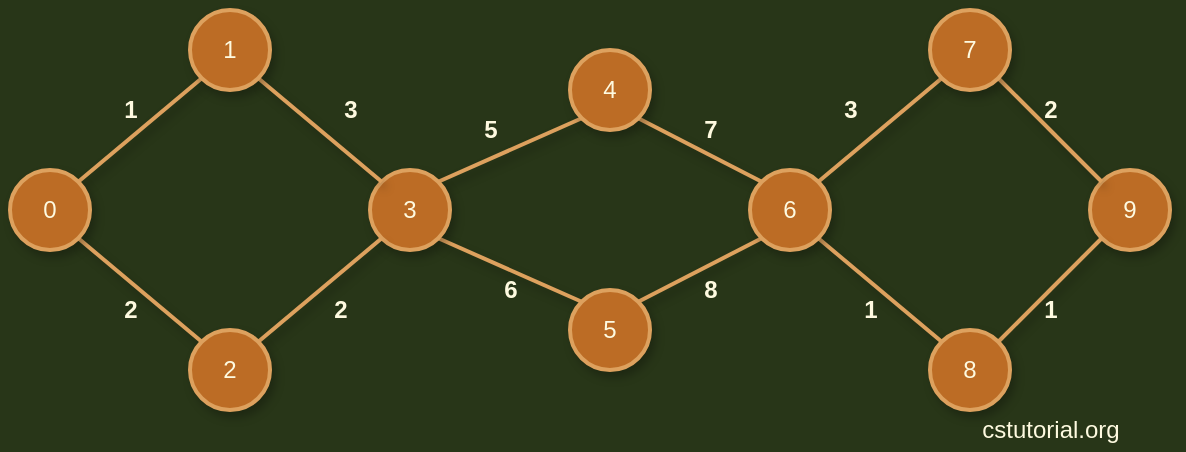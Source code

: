 <mxfile version="17.4.5" type="github" pages="3">
  <diagram id="4ETvsMQ5utifz71vqkLE" name="Page-1">
    <mxGraphModel dx="832" dy="452" grid="1" gridSize="10" guides="1" tooltips="1" connect="1" arrows="1" fold="1" page="1" pageScale="1" pageWidth="650" pageHeight="400" background="#283618" math="0" shadow="0">
      <root>
        <mxCell id="0" />
        <mxCell id="1" parent="0" />
        <mxCell id="9WcCoiKOQw3WZdgEe0-8-2" style="edgeStyle=none;rounded=0;orthogonalLoop=1;jettySize=auto;html=1;exitX=1;exitY=0;exitDx=0;exitDy=0;entryX=0;entryY=1;entryDx=0;entryDy=0;endArrow=none;endFill=0;labelBackgroundColor=#283618;strokeColor=#DDA15E;fontColor=#FEFAE0;strokeWidth=2;shadow=1;" edge="1" parent="1" source="9WcCoiKOQw3WZdgEe0-8-4" target="9WcCoiKOQw3WZdgEe0-8-9">
          <mxGeometry relative="1" as="geometry" />
        </mxCell>
        <mxCell id="9WcCoiKOQw3WZdgEe0-8-3" style="edgeStyle=none;rounded=0;orthogonalLoop=1;jettySize=auto;html=1;exitX=1;exitY=1;exitDx=0;exitDy=0;entryX=0;entryY=0;entryDx=0;entryDy=0;endArrow=none;endFill=0;labelBackgroundColor=#283618;strokeColor=#DDA15E;fontColor=#FEFAE0;strokeWidth=2;shadow=1;" edge="1" parent="1" source="9WcCoiKOQw3WZdgEe0-8-4" target="9WcCoiKOQw3WZdgEe0-8-11">
          <mxGeometry relative="1" as="geometry" />
        </mxCell>
        <mxCell id="9WcCoiKOQw3WZdgEe0-8-4" value="0" style="ellipse;whiteSpace=wrap;html=1;aspect=fixed;fillColor=#BC6C25;strokeColor=#DDA15E;fontColor=#FEFAE0;strokeWidth=2;shadow=1;" vertex="1" parent="1">
          <mxGeometry x="170" y="160" width="40" height="40" as="geometry" />
        </mxCell>
        <mxCell id="9WcCoiKOQw3WZdgEe0-8-5" style="edgeStyle=none;rounded=0;orthogonalLoop=1;jettySize=auto;html=1;exitX=1;exitY=0;exitDx=0;exitDy=0;entryX=0;entryY=1;entryDx=0;entryDy=0;endArrow=none;endFill=0;labelBackgroundColor=#283618;strokeColor=#DDA15E;fontColor=#FEFAE0;strokeWidth=2;shadow=1;" edge="1" parent="1" source="9WcCoiKOQw3WZdgEe0-8-7" target="9WcCoiKOQw3WZdgEe0-8-13">
          <mxGeometry relative="1" as="geometry" />
        </mxCell>
        <mxCell id="9WcCoiKOQw3WZdgEe0-8-6" style="edgeStyle=none;rounded=0;orthogonalLoop=1;jettySize=auto;html=1;exitX=1;exitY=1;exitDx=0;exitDy=0;entryX=0;entryY=0;entryDx=0;entryDy=0;endArrow=none;endFill=0;labelBackgroundColor=#283618;strokeColor=#DDA15E;fontColor=#FEFAE0;strokeWidth=2;shadow=1;" edge="1" parent="1" source="9WcCoiKOQw3WZdgEe0-8-7" target="9WcCoiKOQw3WZdgEe0-8-15">
          <mxGeometry relative="1" as="geometry" />
        </mxCell>
        <mxCell id="9WcCoiKOQw3WZdgEe0-8-7" value="3" style="ellipse;whiteSpace=wrap;html=1;aspect=fixed;fillColor=#BC6C25;strokeColor=#DDA15E;fontColor=#FEFAE0;strokeWidth=2;shadow=1;" vertex="1" parent="1">
          <mxGeometry x="350" y="160" width="40" height="40" as="geometry" />
        </mxCell>
        <mxCell id="9WcCoiKOQw3WZdgEe0-8-8" style="edgeStyle=none;rounded=0;orthogonalLoop=1;jettySize=auto;html=1;exitX=1;exitY=1;exitDx=0;exitDy=0;entryX=0;entryY=0;entryDx=0;entryDy=0;endArrow=none;endFill=0;labelBackgroundColor=#283618;strokeColor=#DDA15E;fontColor=#FEFAE0;strokeWidth=2;shadow=1;" edge="1" parent="1" source="9WcCoiKOQw3WZdgEe0-8-9" target="9WcCoiKOQw3WZdgEe0-8-7">
          <mxGeometry relative="1" as="geometry" />
        </mxCell>
        <mxCell id="9WcCoiKOQw3WZdgEe0-8-9" value="1" style="ellipse;whiteSpace=wrap;html=1;aspect=fixed;fillColor=#BC6C25;strokeColor=#DDA15E;fontColor=#FEFAE0;strokeWidth=2;shadow=1;" vertex="1" parent="1">
          <mxGeometry x="260" y="80" width="40" height="40" as="geometry" />
        </mxCell>
        <mxCell id="9WcCoiKOQw3WZdgEe0-8-10" style="edgeStyle=none;rounded=0;orthogonalLoop=1;jettySize=auto;html=1;exitX=1;exitY=0;exitDx=0;exitDy=0;entryX=0;entryY=1;entryDx=0;entryDy=0;endArrow=none;endFill=0;labelBackgroundColor=#283618;strokeColor=#DDA15E;fontColor=#FEFAE0;strokeWidth=2;shadow=1;" edge="1" parent="1" source="9WcCoiKOQw3WZdgEe0-8-11" target="9WcCoiKOQw3WZdgEe0-8-7">
          <mxGeometry relative="1" as="geometry" />
        </mxCell>
        <mxCell id="9WcCoiKOQw3WZdgEe0-8-11" value="2" style="ellipse;whiteSpace=wrap;html=1;aspect=fixed;fillColor=#BC6C25;strokeColor=#DDA15E;fontColor=#FEFAE0;strokeWidth=2;shadow=1;" vertex="1" parent="1">
          <mxGeometry x="260" y="240" width="40" height="40" as="geometry" />
        </mxCell>
        <mxCell id="9WcCoiKOQw3WZdgEe0-8-12" style="edgeStyle=none;rounded=0;orthogonalLoop=1;jettySize=auto;html=1;exitX=1;exitY=1;exitDx=0;exitDy=0;entryX=0;entryY=0;entryDx=0;entryDy=0;endArrow=none;endFill=0;labelBackgroundColor=#283618;strokeColor=#DDA15E;fontColor=#FEFAE0;strokeWidth=2;shadow=1;" edge="1" parent="1" source="9WcCoiKOQw3WZdgEe0-8-13" target="9WcCoiKOQw3WZdgEe0-8-18">
          <mxGeometry relative="1" as="geometry" />
        </mxCell>
        <mxCell id="9WcCoiKOQw3WZdgEe0-8-13" value="4" style="ellipse;whiteSpace=wrap;html=1;aspect=fixed;fillColor=#BC6C25;strokeColor=#DDA15E;fontColor=#FEFAE0;strokeWidth=2;shadow=1;" vertex="1" parent="1">
          <mxGeometry x="450" y="100" width="40" height="40" as="geometry" />
        </mxCell>
        <mxCell id="9WcCoiKOQw3WZdgEe0-8-14" style="edgeStyle=none;rounded=0;orthogonalLoop=1;jettySize=auto;html=1;exitX=1;exitY=0;exitDx=0;exitDy=0;entryX=0;entryY=1;entryDx=0;entryDy=0;endArrow=none;endFill=0;labelBackgroundColor=#283618;strokeColor=#DDA15E;fontColor=#FEFAE0;strokeWidth=2;shadow=1;" edge="1" parent="1" source="9WcCoiKOQw3WZdgEe0-8-15" target="9WcCoiKOQw3WZdgEe0-8-18">
          <mxGeometry relative="1" as="geometry" />
        </mxCell>
        <mxCell id="9WcCoiKOQw3WZdgEe0-8-15" value="5" style="ellipse;whiteSpace=wrap;html=1;aspect=fixed;fillColor=#BC6C25;strokeColor=#DDA15E;fontColor=#FEFAE0;strokeWidth=2;shadow=1;" vertex="1" parent="1">
          <mxGeometry x="450" y="220" width="40" height="40" as="geometry" />
        </mxCell>
        <mxCell id="9WcCoiKOQw3WZdgEe0-8-16" style="edgeStyle=none;rounded=0;orthogonalLoop=1;jettySize=auto;html=1;exitX=1;exitY=0;exitDx=0;exitDy=0;entryX=0;entryY=1;entryDx=0;entryDy=0;endArrow=none;endFill=0;labelBackgroundColor=#283618;strokeColor=#DDA15E;fontColor=#FEFAE0;strokeWidth=2;shadow=1;" edge="1" parent="1" source="9WcCoiKOQw3WZdgEe0-8-18" target="9WcCoiKOQw3WZdgEe0-8-21">
          <mxGeometry relative="1" as="geometry" />
        </mxCell>
        <mxCell id="9WcCoiKOQw3WZdgEe0-8-17" style="edgeStyle=none;rounded=0;orthogonalLoop=1;jettySize=auto;html=1;exitX=1;exitY=1;exitDx=0;exitDy=0;entryX=0;entryY=0;entryDx=0;entryDy=0;endArrow=none;endFill=0;labelBackgroundColor=#283618;strokeColor=#DDA15E;fontColor=#FEFAE0;strokeWidth=2;shadow=1;" edge="1" parent="1" source="9WcCoiKOQw3WZdgEe0-8-18" target="9WcCoiKOQw3WZdgEe0-8-23">
          <mxGeometry relative="1" as="geometry" />
        </mxCell>
        <mxCell id="9WcCoiKOQw3WZdgEe0-8-18" value="6" style="ellipse;whiteSpace=wrap;html=1;aspect=fixed;fillColor=#BC6C25;strokeColor=#DDA15E;fontColor=#FEFAE0;strokeWidth=2;shadow=1;" vertex="1" parent="1">
          <mxGeometry x="540" y="160" width="40" height="40" as="geometry" />
        </mxCell>
        <mxCell id="9WcCoiKOQw3WZdgEe0-8-19" value="9" style="ellipse;whiteSpace=wrap;html=1;aspect=fixed;fillColor=#BC6C25;strokeColor=#DDA15E;fontColor=#FEFAE0;strokeWidth=2;shadow=1;" vertex="1" parent="1">
          <mxGeometry x="710" y="160" width="40" height="40" as="geometry" />
        </mxCell>
        <mxCell id="9WcCoiKOQw3WZdgEe0-8-20" style="edgeStyle=none;rounded=0;orthogonalLoop=1;jettySize=auto;html=1;exitX=1;exitY=1;exitDx=0;exitDy=0;entryX=0;entryY=0;entryDx=0;entryDy=0;endArrow=none;endFill=0;labelBackgroundColor=#283618;strokeColor=#DDA15E;fontColor=#FEFAE0;strokeWidth=2;shadow=1;" edge="1" parent="1" source="9WcCoiKOQw3WZdgEe0-8-21" target="9WcCoiKOQw3WZdgEe0-8-19">
          <mxGeometry relative="1" as="geometry" />
        </mxCell>
        <mxCell id="9WcCoiKOQw3WZdgEe0-8-21" value="7" style="ellipse;whiteSpace=wrap;html=1;aspect=fixed;fillColor=#BC6C25;strokeColor=#DDA15E;fontColor=#FEFAE0;strokeWidth=2;shadow=1;" vertex="1" parent="1">
          <mxGeometry x="630" y="80" width="40" height="40" as="geometry" />
        </mxCell>
        <mxCell id="9WcCoiKOQw3WZdgEe0-8-22" style="edgeStyle=none;rounded=0;orthogonalLoop=1;jettySize=auto;html=1;exitX=1;exitY=0;exitDx=0;exitDy=0;entryX=0;entryY=1;entryDx=0;entryDy=0;endArrow=none;endFill=0;labelBackgroundColor=#283618;strokeColor=#DDA15E;fontColor=#FEFAE0;strokeWidth=2;shadow=1;" edge="1" parent="1" source="9WcCoiKOQw3WZdgEe0-8-23" target="9WcCoiKOQw3WZdgEe0-8-19">
          <mxGeometry relative="1" as="geometry" />
        </mxCell>
        <mxCell id="9WcCoiKOQw3WZdgEe0-8-23" value="8" style="ellipse;whiteSpace=wrap;html=1;aspect=fixed;fillColor=#BC6C25;strokeColor=#DDA15E;fontColor=#FEFAE0;strokeWidth=2;shadow=1;" vertex="1" parent="1">
          <mxGeometry x="630" y="240" width="40" height="40" as="geometry" />
        </mxCell>
        <mxCell id="9WcCoiKOQw3WZdgEe0-8-24" value="1" style="text;html=1;align=center;verticalAlign=middle;resizable=0;points=[];autosize=1;strokeColor=none;fillColor=none;fontStyle=1;fontColor=#FEFAE0;strokeWidth=2;shadow=1;" vertex="1" parent="1">
          <mxGeometry x="220" y="120" width="20" height="20" as="geometry" />
        </mxCell>
        <mxCell id="9WcCoiKOQw3WZdgEe0-8-25" value="2" style="text;html=1;align=center;verticalAlign=middle;resizable=0;points=[];autosize=1;strokeColor=none;fillColor=none;fontStyle=1;fontColor=#FEFAE0;strokeWidth=2;shadow=1;" vertex="1" parent="1">
          <mxGeometry x="220" y="220" width="20" height="20" as="geometry" />
        </mxCell>
        <mxCell id="9WcCoiKOQw3WZdgEe0-8-26" value="3" style="text;html=1;align=center;verticalAlign=middle;resizable=0;points=[];autosize=1;strokeColor=none;fillColor=none;fontStyle=1;fontColor=#FEFAE0;strokeWidth=2;shadow=1;" vertex="1" parent="1">
          <mxGeometry x="330" y="120" width="20" height="20" as="geometry" />
        </mxCell>
        <mxCell id="9WcCoiKOQw3WZdgEe0-8-27" value="2" style="text;html=1;align=center;verticalAlign=middle;resizable=0;points=[];autosize=1;strokeColor=none;fillColor=none;fontStyle=1;fontColor=#FEFAE0;strokeWidth=2;shadow=1;" vertex="1" parent="1">
          <mxGeometry x="325" y="220" width="20" height="20" as="geometry" />
        </mxCell>
        <mxCell id="9WcCoiKOQw3WZdgEe0-8-28" value="3" style="text;html=1;align=center;verticalAlign=middle;resizable=0;points=[];autosize=1;strokeColor=none;fillColor=none;fontStyle=1;fontColor=#FEFAE0;strokeWidth=2;shadow=1;" vertex="1" parent="1">
          <mxGeometry x="580" y="120" width="20" height="20" as="geometry" />
        </mxCell>
        <mxCell id="9WcCoiKOQw3WZdgEe0-8-29" value="2" style="text;html=1;align=center;verticalAlign=middle;resizable=0;points=[];autosize=1;strokeColor=none;fillColor=none;fontStyle=1;fontColor=#FEFAE0;strokeWidth=2;shadow=1;" vertex="1" parent="1">
          <mxGeometry x="680" y="120" width="20" height="20" as="geometry" />
        </mxCell>
        <mxCell id="9WcCoiKOQw3WZdgEe0-8-30" value="1" style="text;html=1;align=center;verticalAlign=middle;resizable=0;points=[];autosize=1;strokeColor=none;fillColor=none;fontStyle=1;fontColor=#FEFAE0;strokeWidth=2;shadow=1;" vertex="1" parent="1">
          <mxGeometry x="590" y="220" width="20" height="20" as="geometry" />
        </mxCell>
        <mxCell id="9WcCoiKOQw3WZdgEe0-8-31" value="1" style="text;html=1;align=center;verticalAlign=middle;resizable=0;points=[];autosize=1;strokeColor=none;fillColor=none;fontStyle=1;fontColor=#FEFAE0;strokeWidth=2;shadow=1;" vertex="1" parent="1">
          <mxGeometry x="680" y="220" width="20" height="20" as="geometry" />
        </mxCell>
        <mxCell id="9WcCoiKOQw3WZdgEe0-8-32" value="5" style="text;html=1;align=center;verticalAlign=middle;resizable=0;points=[];autosize=1;strokeColor=none;fillColor=none;fontStyle=1;fontColor=#FEFAE0;strokeWidth=2;shadow=1;" vertex="1" parent="1">
          <mxGeometry x="400" y="130" width="20" height="20" as="geometry" />
        </mxCell>
        <mxCell id="9WcCoiKOQw3WZdgEe0-8-33" value="7" style="text;html=1;align=center;verticalAlign=middle;resizable=0;points=[];autosize=1;strokeColor=none;fillColor=none;fontStyle=1;fontColor=#FEFAE0;strokeWidth=2;shadow=1;" vertex="1" parent="1">
          <mxGeometry x="510" y="130" width="20" height="20" as="geometry" />
        </mxCell>
        <mxCell id="9WcCoiKOQw3WZdgEe0-8-34" value="6" style="text;html=1;align=center;verticalAlign=middle;resizable=0;points=[];autosize=1;strokeColor=none;fillColor=none;fontStyle=1;fontColor=#FEFAE0;strokeWidth=2;shadow=1;" vertex="1" parent="1">
          <mxGeometry x="410" y="210" width="20" height="20" as="geometry" />
        </mxCell>
        <mxCell id="9WcCoiKOQw3WZdgEe0-8-35" value="8" style="text;html=1;align=center;verticalAlign=middle;resizable=0;points=[];autosize=1;strokeColor=none;fillColor=none;fontStyle=1;fontColor=#FEFAE0;strokeWidth=2;shadow=1;" vertex="1" parent="1">
          <mxGeometry x="510" y="210" width="20" height="20" as="geometry" />
        </mxCell>
        <mxCell id="9WcCoiKOQw3WZdgEe0-8-36" value="cstutorial.org" style="text;html=1;align=center;verticalAlign=middle;resizable=0;points=[];autosize=1;strokeColor=none;fillColor=none;fontColor=#FEFAE0;" vertex="1" parent="1">
          <mxGeometry x="640" y="280" width="100" height="20" as="geometry" />
        </mxCell>
      </root>
    </mxGraphModel>
  </diagram>
  <diagram id="p_GCvNY7hFD3LqBlirZl" name="Page-2">
    <mxGraphModel dx="832" dy="452" grid="1" gridSize="10" guides="1" tooltips="1" connect="1" arrows="1" fold="1" page="1" pageScale="1" pageWidth="650" pageHeight="400" background="#283618" math="0" shadow="0">
      <root>
        <mxCell id="0" />
        <mxCell id="1" parent="0" />
        <mxCell id="OpFeEpXULnJHYl8mJ-9n-1" style="edgeStyle=none;rounded=0;orthogonalLoop=1;jettySize=auto;html=1;exitX=1;exitY=0;exitDx=0;exitDy=0;entryX=0;entryY=1;entryDx=0;entryDy=0;endArrow=none;endFill=0;labelBackgroundColor=#283618;strokeColor=#DDA15E;fontColor=#FEFAE0;strokeWidth=2;shadow=1;" edge="1" parent="1" source="OpFeEpXULnJHYl8mJ-9n-3" target="OpFeEpXULnJHYl8mJ-9n-8">
          <mxGeometry relative="1" as="geometry" />
        </mxCell>
        <mxCell id="OpFeEpXULnJHYl8mJ-9n-2" style="edgeStyle=none;rounded=0;orthogonalLoop=1;jettySize=auto;html=1;exitX=1;exitY=1;exitDx=0;exitDy=0;entryX=0;entryY=0;entryDx=0;entryDy=0;endArrow=none;endFill=0;labelBackgroundColor=#283618;strokeColor=#DDA15E;fontColor=#FEFAE0;strokeWidth=2;shadow=1;textOpacity=0;fillOpacity=0;strokeOpacity=0;" edge="1" parent="1" source="OpFeEpXULnJHYl8mJ-9n-3" target="OpFeEpXULnJHYl8mJ-9n-10">
          <mxGeometry relative="1" as="geometry" />
        </mxCell>
        <mxCell id="OpFeEpXULnJHYl8mJ-9n-3" value="0" style="ellipse;whiteSpace=wrap;html=1;aspect=fixed;fillColor=#BC6C25;strokeColor=#DDA15E;fontColor=#FEFAE0;strokeWidth=2;shadow=1;" vertex="1" parent="1">
          <mxGeometry x="170" y="160" width="40" height="40" as="geometry" />
        </mxCell>
        <mxCell id="OpFeEpXULnJHYl8mJ-9n-4" style="edgeStyle=none;rounded=0;orthogonalLoop=1;jettySize=auto;html=1;exitX=1;exitY=0;exitDx=0;exitDy=0;entryX=0;entryY=1;entryDx=0;entryDy=0;endArrow=none;endFill=0;labelBackgroundColor=#283618;strokeColor=#DDA15E;fontColor=#FEFAE0;strokeWidth=2;shadow=1;textOpacity=0;fillOpacity=0;strokeOpacity=0;" edge="1" parent="1" source="OpFeEpXULnJHYl8mJ-9n-6" target="OpFeEpXULnJHYl8mJ-9n-12">
          <mxGeometry relative="1" as="geometry" />
        </mxCell>
        <mxCell id="OpFeEpXULnJHYl8mJ-9n-5" style="edgeStyle=none;rounded=0;orthogonalLoop=1;jettySize=auto;html=1;exitX=1;exitY=1;exitDx=0;exitDy=0;entryX=0;entryY=0;entryDx=0;entryDy=0;endArrow=none;endFill=0;labelBackgroundColor=#283618;strokeColor=#DDA15E;fontColor=#FEFAE0;strokeWidth=2;shadow=1;textOpacity=0;fillOpacity=0;strokeOpacity=0;" edge="1" parent="1" source="OpFeEpXULnJHYl8mJ-9n-6" target="OpFeEpXULnJHYl8mJ-9n-14">
          <mxGeometry relative="1" as="geometry" />
        </mxCell>
        <mxCell id="OpFeEpXULnJHYl8mJ-9n-6" value="3" style="ellipse;whiteSpace=wrap;html=1;aspect=fixed;fillColor=#BC6C25;strokeColor=#DDA15E;fontColor=#FEFAE0;strokeWidth=2;shadow=1;textOpacity=0;fillOpacity=0;strokeOpacity=0;" vertex="1" parent="1">
          <mxGeometry x="350" y="160" width="40" height="40" as="geometry" />
        </mxCell>
        <mxCell id="OpFeEpXULnJHYl8mJ-9n-7" style="edgeStyle=none;rounded=0;orthogonalLoop=1;jettySize=auto;html=1;exitX=1;exitY=1;exitDx=0;exitDy=0;entryX=0;entryY=0;entryDx=0;entryDy=0;endArrow=none;endFill=0;labelBackgroundColor=#283618;strokeColor=#DDA15E;fontColor=#FEFAE0;strokeWidth=2;shadow=1;textOpacity=0;fillOpacity=0;strokeOpacity=0;" edge="1" parent="1" source="OpFeEpXULnJHYl8mJ-9n-8" target="OpFeEpXULnJHYl8mJ-9n-6">
          <mxGeometry relative="1" as="geometry" />
        </mxCell>
        <mxCell id="OpFeEpXULnJHYl8mJ-9n-8" value="1" style="ellipse;whiteSpace=wrap;html=1;aspect=fixed;fillColor=#BC6C25;strokeColor=#DDA15E;fontColor=#FEFAE0;strokeWidth=2;shadow=1;" vertex="1" parent="1">
          <mxGeometry x="260" y="80" width="40" height="40" as="geometry" />
        </mxCell>
        <mxCell id="OpFeEpXULnJHYl8mJ-9n-9" style="edgeStyle=none;rounded=0;orthogonalLoop=1;jettySize=auto;html=1;exitX=1;exitY=0;exitDx=0;exitDy=0;entryX=0;entryY=1;entryDx=0;entryDy=0;endArrow=none;endFill=0;labelBackgroundColor=#283618;strokeColor=#DDA15E;fontColor=#FEFAE0;strokeWidth=2;shadow=1;textOpacity=0;fillOpacity=0;strokeOpacity=0;" edge="1" parent="1" source="OpFeEpXULnJHYl8mJ-9n-10" target="OpFeEpXULnJHYl8mJ-9n-6">
          <mxGeometry relative="1" as="geometry" />
        </mxCell>
        <mxCell id="OpFeEpXULnJHYl8mJ-9n-10" value="2" style="ellipse;whiteSpace=wrap;html=1;aspect=fixed;fillColor=#BC6C25;strokeColor=#DDA15E;fontColor=#FEFAE0;strokeWidth=2;shadow=1;textOpacity=0;fillOpacity=0;strokeOpacity=0;" vertex="1" parent="1">
          <mxGeometry x="260" y="240" width="40" height="40" as="geometry" />
        </mxCell>
        <mxCell id="OpFeEpXULnJHYl8mJ-9n-11" style="edgeStyle=none;rounded=0;orthogonalLoop=1;jettySize=auto;html=1;exitX=1;exitY=1;exitDx=0;exitDy=0;entryX=0;entryY=0;entryDx=0;entryDy=0;endArrow=none;endFill=0;labelBackgroundColor=#283618;strokeColor=#DDA15E;fontColor=#FEFAE0;strokeWidth=2;shadow=1;textOpacity=0;fillOpacity=0;strokeOpacity=0;" edge="1" parent="1" source="OpFeEpXULnJHYl8mJ-9n-12" target="OpFeEpXULnJHYl8mJ-9n-17">
          <mxGeometry relative="1" as="geometry" />
        </mxCell>
        <mxCell id="OpFeEpXULnJHYl8mJ-9n-12" value="4" style="ellipse;whiteSpace=wrap;html=1;aspect=fixed;fillColor=#BC6C25;strokeColor=#DDA15E;fontColor=#FEFAE0;strokeWidth=2;shadow=1;textOpacity=0;fillOpacity=0;strokeOpacity=0;" vertex="1" parent="1">
          <mxGeometry x="450" y="100" width="40" height="40" as="geometry" />
        </mxCell>
        <mxCell id="OpFeEpXULnJHYl8mJ-9n-13" style="edgeStyle=none;rounded=0;orthogonalLoop=1;jettySize=auto;html=1;exitX=1;exitY=0;exitDx=0;exitDy=0;entryX=0;entryY=1;entryDx=0;entryDy=0;endArrow=none;endFill=0;labelBackgroundColor=#283618;strokeColor=#DDA15E;fontColor=#FEFAE0;strokeWidth=2;shadow=1;textOpacity=0;fillOpacity=0;strokeOpacity=0;" edge="1" parent="1" source="OpFeEpXULnJHYl8mJ-9n-14" target="OpFeEpXULnJHYl8mJ-9n-17">
          <mxGeometry relative="1" as="geometry" />
        </mxCell>
        <mxCell id="OpFeEpXULnJHYl8mJ-9n-14" value="5" style="ellipse;whiteSpace=wrap;html=1;aspect=fixed;fillColor=#BC6C25;strokeColor=#DDA15E;fontColor=#FEFAE0;strokeWidth=2;shadow=1;textOpacity=0;fillOpacity=0;strokeOpacity=0;" vertex="1" parent="1">
          <mxGeometry x="450" y="220" width="40" height="40" as="geometry" />
        </mxCell>
        <mxCell id="OpFeEpXULnJHYl8mJ-9n-15" style="edgeStyle=none;rounded=0;orthogonalLoop=1;jettySize=auto;html=1;exitX=1;exitY=0;exitDx=0;exitDy=0;entryX=0;entryY=1;entryDx=0;entryDy=0;endArrow=none;endFill=0;labelBackgroundColor=#283618;strokeColor=#DDA15E;fontColor=#FEFAE0;strokeWidth=2;shadow=1;textOpacity=0;fillOpacity=0;strokeOpacity=0;" edge="1" parent="1" source="OpFeEpXULnJHYl8mJ-9n-17" target="OpFeEpXULnJHYl8mJ-9n-20">
          <mxGeometry relative="1" as="geometry" />
        </mxCell>
        <mxCell id="OpFeEpXULnJHYl8mJ-9n-16" style="edgeStyle=none;rounded=0;orthogonalLoop=1;jettySize=auto;html=1;exitX=1;exitY=1;exitDx=0;exitDy=0;entryX=0;entryY=0;entryDx=0;entryDy=0;endArrow=none;endFill=0;labelBackgroundColor=#283618;strokeColor=#DDA15E;fontColor=#FEFAE0;strokeWidth=2;shadow=1;textOpacity=0;fillOpacity=0;strokeOpacity=0;" edge="1" parent="1" source="OpFeEpXULnJHYl8mJ-9n-17" target="OpFeEpXULnJHYl8mJ-9n-22">
          <mxGeometry relative="1" as="geometry" />
        </mxCell>
        <mxCell id="OpFeEpXULnJHYl8mJ-9n-17" value="6" style="ellipse;whiteSpace=wrap;html=1;aspect=fixed;fillColor=#BC6C25;strokeColor=#DDA15E;fontColor=#FEFAE0;strokeWidth=2;shadow=1;textOpacity=0;fillOpacity=0;strokeOpacity=0;" vertex="1" parent="1">
          <mxGeometry x="540" y="160" width="40" height="40" as="geometry" />
        </mxCell>
        <mxCell id="OpFeEpXULnJHYl8mJ-9n-18" value="9" style="ellipse;whiteSpace=wrap;html=1;aspect=fixed;fillColor=#BC6C25;strokeColor=#DDA15E;fontColor=#FEFAE0;strokeWidth=2;shadow=1;textOpacity=0;fillOpacity=0;strokeOpacity=0;" vertex="1" parent="1">
          <mxGeometry x="710" y="160" width="40" height="40" as="geometry" />
        </mxCell>
        <mxCell id="OpFeEpXULnJHYl8mJ-9n-19" style="edgeStyle=none;rounded=0;orthogonalLoop=1;jettySize=auto;html=1;exitX=1;exitY=1;exitDx=0;exitDy=0;entryX=0;entryY=0;entryDx=0;entryDy=0;endArrow=none;endFill=0;labelBackgroundColor=#283618;strokeColor=#DDA15E;fontColor=#FEFAE0;strokeWidth=2;shadow=1;textOpacity=0;fillOpacity=0;strokeOpacity=0;" edge="1" parent="1" source="OpFeEpXULnJHYl8mJ-9n-20" target="OpFeEpXULnJHYl8mJ-9n-18">
          <mxGeometry relative="1" as="geometry" />
        </mxCell>
        <mxCell id="OpFeEpXULnJHYl8mJ-9n-20" value="7" style="ellipse;whiteSpace=wrap;html=1;aspect=fixed;fillColor=#BC6C25;strokeColor=#DDA15E;fontColor=#FEFAE0;strokeWidth=2;shadow=1;textOpacity=0;fillOpacity=0;strokeOpacity=0;" vertex="1" parent="1">
          <mxGeometry x="630" y="80" width="40" height="40" as="geometry" />
        </mxCell>
        <mxCell id="OpFeEpXULnJHYl8mJ-9n-21" style="edgeStyle=none;rounded=0;orthogonalLoop=1;jettySize=auto;html=1;exitX=1;exitY=0;exitDx=0;exitDy=0;entryX=0;entryY=1;entryDx=0;entryDy=0;endArrow=none;endFill=0;labelBackgroundColor=#283618;strokeColor=#DDA15E;fontColor=#FEFAE0;strokeWidth=2;shadow=1;textOpacity=0;fillOpacity=0;strokeOpacity=0;" edge="1" parent="1" source="OpFeEpXULnJHYl8mJ-9n-22" target="OpFeEpXULnJHYl8mJ-9n-18">
          <mxGeometry relative="1" as="geometry" />
        </mxCell>
        <mxCell id="OpFeEpXULnJHYl8mJ-9n-22" value="8" style="ellipse;whiteSpace=wrap;html=1;aspect=fixed;fillColor=#BC6C25;strokeColor=#DDA15E;fontColor=#FEFAE0;strokeWidth=2;shadow=1;textOpacity=0;fillOpacity=0;strokeOpacity=0;" vertex="1" parent="1">
          <mxGeometry x="630" y="240" width="40" height="40" as="geometry" />
        </mxCell>
        <mxCell id="OpFeEpXULnJHYl8mJ-9n-23" value="1" style="text;html=1;align=center;verticalAlign=middle;resizable=0;points=[];autosize=1;strokeColor=none;fillColor=none;fontStyle=1;fontColor=#FEFAE0;strokeWidth=2;shadow=1;" vertex="1" parent="1">
          <mxGeometry x="220" y="120" width="20" height="20" as="geometry" />
        </mxCell>
        <mxCell id="OpFeEpXULnJHYl8mJ-9n-24" value="2" style="text;html=1;align=center;verticalAlign=middle;resizable=0;points=[];autosize=1;strokeColor=none;fillColor=none;fontStyle=1;fontColor=#FEFAE0;strokeWidth=2;shadow=1;textOpacity=0;fillOpacity=0;strokeOpacity=0;" vertex="1" parent="1">
          <mxGeometry x="220" y="220" width="20" height="20" as="geometry" />
        </mxCell>
        <mxCell id="OpFeEpXULnJHYl8mJ-9n-25" value="3" style="text;html=1;align=center;verticalAlign=middle;resizable=0;points=[];autosize=1;strokeColor=none;fillColor=none;fontStyle=1;fontColor=#FEFAE0;strokeWidth=2;shadow=1;textOpacity=0;fillOpacity=0;strokeOpacity=0;" vertex="1" parent="1">
          <mxGeometry x="330" y="120" width="20" height="20" as="geometry" />
        </mxCell>
        <mxCell id="OpFeEpXULnJHYl8mJ-9n-26" value="2" style="text;html=1;align=center;verticalAlign=middle;resizable=0;points=[];autosize=1;strokeColor=none;fillColor=none;fontStyle=1;fontColor=#FEFAE0;strokeWidth=2;shadow=1;textOpacity=0;fillOpacity=0;strokeOpacity=0;" vertex="1" parent="1">
          <mxGeometry x="325" y="220" width="20" height="20" as="geometry" />
        </mxCell>
        <mxCell id="OpFeEpXULnJHYl8mJ-9n-27" value="3" style="text;html=1;align=center;verticalAlign=middle;resizable=0;points=[];autosize=1;strokeColor=none;fillColor=none;fontStyle=1;fontColor=#FEFAE0;strokeWidth=2;shadow=1;textOpacity=0;fillOpacity=0;strokeOpacity=0;" vertex="1" parent="1">
          <mxGeometry x="580" y="120" width="20" height="20" as="geometry" />
        </mxCell>
        <mxCell id="OpFeEpXULnJHYl8mJ-9n-28" value="2" style="text;html=1;align=center;verticalAlign=middle;resizable=0;points=[];autosize=1;strokeColor=none;fillColor=none;fontStyle=1;fontColor=#FEFAE0;strokeWidth=2;shadow=1;textOpacity=0;fillOpacity=0;strokeOpacity=0;" vertex="1" parent="1">
          <mxGeometry x="680" y="120" width="20" height="20" as="geometry" />
        </mxCell>
        <mxCell id="OpFeEpXULnJHYl8mJ-9n-29" value="1" style="text;html=1;align=center;verticalAlign=middle;resizable=0;points=[];autosize=1;strokeColor=none;fillColor=none;fontStyle=1;fontColor=#FEFAE0;strokeWidth=2;shadow=1;textOpacity=0;fillOpacity=0;strokeOpacity=0;" vertex="1" parent="1">
          <mxGeometry x="590" y="220" width="20" height="20" as="geometry" />
        </mxCell>
        <mxCell id="OpFeEpXULnJHYl8mJ-9n-30" value="1" style="text;html=1;align=center;verticalAlign=middle;resizable=0;points=[];autosize=1;strokeColor=none;fillColor=none;fontStyle=1;fontColor=#FEFAE0;strokeWidth=2;shadow=1;textOpacity=0;fillOpacity=0;strokeOpacity=0;" vertex="1" parent="1">
          <mxGeometry x="680" y="220" width="20" height="20" as="geometry" />
        </mxCell>
        <mxCell id="OpFeEpXULnJHYl8mJ-9n-31" value="5" style="text;html=1;align=center;verticalAlign=middle;resizable=0;points=[];autosize=1;strokeColor=none;fillColor=none;fontStyle=1;fontColor=#FEFAE0;strokeWidth=2;shadow=1;textOpacity=0;fillOpacity=0;strokeOpacity=0;" vertex="1" parent="1">
          <mxGeometry x="400" y="130" width="20" height="20" as="geometry" />
        </mxCell>
        <mxCell id="OpFeEpXULnJHYl8mJ-9n-32" value="7" style="text;html=1;align=center;verticalAlign=middle;resizable=0;points=[];autosize=1;strokeColor=none;fillColor=none;fontStyle=1;fontColor=#FEFAE0;strokeWidth=2;shadow=1;textOpacity=0;fillOpacity=0;strokeOpacity=0;" vertex="1" parent="1">
          <mxGeometry x="510" y="130" width="20" height="20" as="geometry" />
        </mxCell>
        <mxCell id="OpFeEpXULnJHYl8mJ-9n-33" value="6" style="text;html=1;align=center;verticalAlign=middle;resizable=0;points=[];autosize=1;strokeColor=none;fillColor=none;fontStyle=1;fontColor=#FEFAE0;strokeWidth=2;shadow=1;textOpacity=0;fillOpacity=0;strokeOpacity=0;" vertex="1" parent="1">
          <mxGeometry x="410" y="210" width="20" height="20" as="geometry" />
        </mxCell>
        <mxCell id="OpFeEpXULnJHYl8mJ-9n-34" value="8" style="text;html=1;align=center;verticalAlign=middle;resizable=0;points=[];autosize=1;strokeColor=none;fillColor=none;fontStyle=1;fontColor=#FEFAE0;strokeWidth=2;shadow=1;textOpacity=0;fillOpacity=0;strokeOpacity=0;" vertex="1" parent="1">
          <mxGeometry x="510" y="210" width="20" height="20" as="geometry" />
        </mxCell>
        <mxCell id="OpFeEpXULnJHYl8mJ-9n-35" value="cstutorial.org" style="text;html=1;align=center;verticalAlign=middle;resizable=0;points=[];autosize=1;strokeColor=none;fillColor=none;fontColor=#FEFAE0;" vertex="1" parent="1">
          <mxGeometry x="640" y="280" width="100" height="20" as="geometry" />
        </mxCell>
      </root>
    </mxGraphModel>
  </diagram>
  <diagram id="GKaWyxOpmWuoYvh7aUfI" name="Page-3">
    <mxGraphModel dx="832" dy="452" grid="1" gridSize="10" guides="1" tooltips="1" connect="1" arrows="1" fold="1" page="1" pageScale="1" pageWidth="650" pageHeight="400" background="#283618" math="0" shadow="0">
      <root>
        <mxCell id="0" />
        <mxCell id="1" parent="0" />
        <mxCell id="AMARJ9OEVqP7P04POJSn-1" style="edgeStyle=none;rounded=0;orthogonalLoop=1;jettySize=auto;html=1;exitX=1;exitY=0;exitDx=0;exitDy=0;entryX=0;entryY=1;entryDx=0;entryDy=0;endArrow=none;endFill=0;labelBackgroundColor=#283618;strokeColor=#DDA15E;fontColor=#FEFAE0;strokeWidth=2;shadow=1;" edge="1" parent="1" source="AMARJ9OEVqP7P04POJSn-3" target="AMARJ9OEVqP7P04POJSn-8">
          <mxGeometry relative="1" as="geometry" />
        </mxCell>
        <mxCell id="AMARJ9OEVqP7P04POJSn-2" style="edgeStyle=none;rounded=0;orthogonalLoop=1;jettySize=auto;html=1;exitX=1;exitY=1;exitDx=0;exitDy=0;entryX=0;entryY=0;entryDx=0;entryDy=0;endArrow=none;endFill=0;labelBackgroundColor=#283618;strokeColor=#DDA15E;fontColor=#FEFAE0;strokeWidth=2;shadow=1;fillOpacity=100;strokeOpacity=100;" edge="1" parent="1" source="AMARJ9OEVqP7P04POJSn-3" target="AMARJ9OEVqP7P04POJSn-10">
          <mxGeometry relative="1" as="geometry" />
        </mxCell>
        <mxCell id="AMARJ9OEVqP7P04POJSn-3" value="0" style="ellipse;whiteSpace=wrap;html=1;aspect=fixed;fillColor=#BC6C25;strokeColor=#DDA15E;fontColor=#FEFAE0;strokeWidth=2;shadow=1;" vertex="1" parent="1">
          <mxGeometry x="170" y="160" width="40" height="40" as="geometry" />
        </mxCell>
        <mxCell id="AMARJ9OEVqP7P04POJSn-4" style="edgeStyle=none;rounded=0;orthogonalLoop=1;jettySize=auto;html=1;exitX=1;exitY=0;exitDx=0;exitDy=0;entryX=0;entryY=1;entryDx=0;entryDy=0;endArrow=none;endFill=0;labelBackgroundColor=#283618;strokeColor=#DDA15E;fontColor=#FEFAE0;strokeWidth=2;shadow=1;fillOpacity=100;strokeOpacity=100;" edge="1" parent="1" source="AMARJ9OEVqP7P04POJSn-6" target="AMARJ9OEVqP7P04POJSn-12">
          <mxGeometry relative="1" as="geometry" />
        </mxCell>
        <mxCell id="AMARJ9OEVqP7P04POJSn-5" style="edgeStyle=none;rounded=0;orthogonalLoop=1;jettySize=auto;html=1;exitX=1;exitY=1;exitDx=0;exitDy=0;entryX=0;entryY=0;entryDx=0;entryDy=0;endArrow=none;endFill=0;labelBackgroundColor=#283618;strokeColor=#DDA15E;fontColor=#FEFAE0;strokeWidth=2;shadow=1;textOpacity=0;fillOpacity=0;strokeOpacity=0;" edge="1" parent="1" source="AMARJ9OEVqP7P04POJSn-6" target="AMARJ9OEVqP7P04POJSn-14">
          <mxGeometry relative="1" as="geometry" />
        </mxCell>
        <mxCell id="AMARJ9OEVqP7P04POJSn-6" value="3" style="ellipse;whiteSpace=wrap;html=1;aspect=fixed;fillColor=#BC6C25;strokeColor=#DDA15E;fontColor=#FEFAE0;strokeWidth=2;shadow=1;fillOpacity=100;strokeOpacity=100;" vertex="1" parent="1">
          <mxGeometry x="350" y="160" width="40" height="40" as="geometry" />
        </mxCell>
        <mxCell id="AMARJ9OEVqP7P04POJSn-7" style="edgeStyle=none;rounded=0;orthogonalLoop=1;jettySize=auto;html=1;exitX=1;exitY=1;exitDx=0;exitDy=0;entryX=0;entryY=0;entryDx=0;entryDy=0;endArrow=none;endFill=0;labelBackgroundColor=#283618;strokeColor=#DDA15E;fontColor=#FEFAE0;strokeWidth=2;shadow=1;textOpacity=0;fillOpacity=0;strokeOpacity=0;" edge="1" parent="1" source="AMARJ9OEVqP7P04POJSn-8" target="AMARJ9OEVqP7P04POJSn-6">
          <mxGeometry relative="1" as="geometry" />
        </mxCell>
        <mxCell id="AMARJ9OEVqP7P04POJSn-8" value="1" style="ellipse;whiteSpace=wrap;html=1;aspect=fixed;fillColor=#BC6C25;strokeColor=#DDA15E;fontColor=#FEFAE0;strokeWidth=2;shadow=1;" vertex="1" parent="1">
          <mxGeometry x="260" y="80" width="40" height="40" as="geometry" />
        </mxCell>
        <mxCell id="AMARJ9OEVqP7P04POJSn-9" style="edgeStyle=none;rounded=0;orthogonalLoop=1;jettySize=auto;html=1;exitX=1;exitY=0;exitDx=0;exitDy=0;entryX=0;entryY=1;entryDx=0;entryDy=0;endArrow=none;endFill=0;labelBackgroundColor=#283618;strokeColor=#DDA15E;fontColor=#FEFAE0;strokeWidth=2;shadow=1;fillOpacity=100;strokeOpacity=100;" edge="1" parent="1" source="AMARJ9OEVqP7P04POJSn-10" target="AMARJ9OEVqP7P04POJSn-6">
          <mxGeometry relative="1" as="geometry" />
        </mxCell>
        <mxCell id="AMARJ9OEVqP7P04POJSn-10" value="2" style="ellipse;whiteSpace=wrap;html=1;aspect=fixed;fillColor=#BC6C25;strokeColor=#DDA15E;fontColor=#FEFAE0;strokeWidth=2;shadow=1;fillOpacity=100;strokeOpacity=100;" vertex="1" parent="1">
          <mxGeometry x="260" y="240" width="40" height="40" as="geometry" />
        </mxCell>
        <mxCell id="AMARJ9OEVqP7P04POJSn-11" style="edgeStyle=none;rounded=0;orthogonalLoop=1;jettySize=auto;html=1;exitX=1;exitY=1;exitDx=0;exitDy=0;entryX=0;entryY=0;entryDx=0;entryDy=0;endArrow=none;endFill=0;labelBackgroundColor=#283618;strokeColor=#DDA15E;fontColor=#FEFAE0;strokeWidth=2;shadow=1;textOpacity=0;fillOpacity=0;strokeOpacity=0;" edge="1" parent="1" source="AMARJ9OEVqP7P04POJSn-12" target="AMARJ9OEVqP7P04POJSn-17">
          <mxGeometry relative="1" as="geometry" />
        </mxCell>
        <mxCell id="AMARJ9OEVqP7P04POJSn-12" value="4" style="ellipse;whiteSpace=wrap;html=1;aspect=fixed;fillColor=#BC6C25;strokeColor=#DDA15E;fontColor=#FEFAE0;strokeWidth=2;shadow=1;fillOpacity=100;strokeOpacity=100;" vertex="1" parent="1">
          <mxGeometry x="450" y="100" width="40" height="40" as="geometry" />
        </mxCell>
        <mxCell id="AMARJ9OEVqP7P04POJSn-13" style="edgeStyle=none;rounded=0;orthogonalLoop=1;jettySize=auto;html=1;exitX=1;exitY=0;exitDx=0;exitDy=0;entryX=0;entryY=1;entryDx=0;entryDy=0;endArrow=none;endFill=0;labelBackgroundColor=#283618;strokeColor=#DDA15E;fontColor=#FEFAE0;strokeWidth=2;shadow=1;textOpacity=0;fillOpacity=0;strokeOpacity=0;" edge="1" parent="1" source="AMARJ9OEVqP7P04POJSn-14" target="AMARJ9OEVqP7P04POJSn-17">
          <mxGeometry relative="1" as="geometry" />
        </mxCell>
        <mxCell id="AMARJ9OEVqP7P04POJSn-14" value="5" style="ellipse;whiteSpace=wrap;html=1;aspect=fixed;fillColor=#BC6C25;strokeColor=#DDA15E;fontColor=#FEFAE0;strokeWidth=2;shadow=1;textOpacity=0;fillOpacity=0;strokeOpacity=0;" vertex="1" parent="1">
          <mxGeometry x="450" y="220" width="40" height="40" as="geometry" />
        </mxCell>
        <mxCell id="AMARJ9OEVqP7P04POJSn-15" style="edgeStyle=none;rounded=0;orthogonalLoop=1;jettySize=auto;html=1;exitX=1;exitY=0;exitDx=0;exitDy=0;entryX=0;entryY=1;entryDx=0;entryDy=0;endArrow=none;endFill=0;labelBackgroundColor=#283618;strokeColor=#DDA15E;fontColor=#FEFAE0;strokeWidth=2;shadow=1;textOpacity=0;fillOpacity=0;strokeOpacity=0;" edge="1" parent="1" source="AMARJ9OEVqP7P04POJSn-17" target="AMARJ9OEVqP7P04POJSn-20">
          <mxGeometry relative="1" as="geometry" />
        </mxCell>
        <mxCell id="AMARJ9OEVqP7P04POJSn-16" style="edgeStyle=none;rounded=0;orthogonalLoop=1;jettySize=auto;html=1;exitX=1;exitY=1;exitDx=0;exitDy=0;entryX=0;entryY=0;entryDx=0;entryDy=0;endArrow=none;endFill=0;labelBackgroundColor=#283618;strokeColor=#DDA15E;fontColor=#FEFAE0;strokeWidth=2;shadow=1;textOpacity=0;fillOpacity=0;strokeOpacity=0;" edge="1" parent="1" source="AMARJ9OEVqP7P04POJSn-17" target="AMARJ9OEVqP7P04POJSn-22">
          <mxGeometry relative="1" as="geometry" />
        </mxCell>
        <mxCell id="AMARJ9OEVqP7P04POJSn-17" value="6" style="ellipse;whiteSpace=wrap;html=1;aspect=fixed;fillColor=#BC6C25;strokeColor=#DDA15E;fontColor=#FEFAE0;strokeWidth=2;shadow=1;textOpacity=0;fillOpacity=0;strokeOpacity=0;" vertex="1" parent="1">
          <mxGeometry x="540" y="160" width="40" height="40" as="geometry" />
        </mxCell>
        <mxCell id="AMARJ9OEVqP7P04POJSn-18" value="9" style="ellipse;whiteSpace=wrap;html=1;aspect=fixed;fillColor=#BC6C25;strokeColor=#DDA15E;fontColor=#FEFAE0;strokeWidth=2;shadow=1;textOpacity=0;fillOpacity=0;strokeOpacity=0;" vertex="1" parent="1">
          <mxGeometry x="710" y="160" width="40" height="40" as="geometry" />
        </mxCell>
        <mxCell id="AMARJ9OEVqP7P04POJSn-19" style="edgeStyle=none;rounded=0;orthogonalLoop=1;jettySize=auto;html=1;exitX=1;exitY=1;exitDx=0;exitDy=0;entryX=0;entryY=0;entryDx=0;entryDy=0;endArrow=none;endFill=0;labelBackgroundColor=#283618;strokeColor=#DDA15E;fontColor=#FEFAE0;strokeWidth=2;shadow=1;textOpacity=0;fillOpacity=0;strokeOpacity=0;" edge="1" parent="1" source="AMARJ9OEVqP7P04POJSn-20" target="AMARJ9OEVqP7P04POJSn-18">
          <mxGeometry relative="1" as="geometry" />
        </mxCell>
        <mxCell id="AMARJ9OEVqP7P04POJSn-20" value="7" style="ellipse;whiteSpace=wrap;html=1;aspect=fixed;fillColor=#BC6C25;strokeColor=#DDA15E;fontColor=#FEFAE0;strokeWidth=2;shadow=1;textOpacity=0;fillOpacity=0;strokeOpacity=0;" vertex="1" parent="1">
          <mxGeometry x="630" y="80" width="40" height="40" as="geometry" />
        </mxCell>
        <mxCell id="AMARJ9OEVqP7P04POJSn-21" style="edgeStyle=none;rounded=0;orthogonalLoop=1;jettySize=auto;html=1;exitX=1;exitY=0;exitDx=0;exitDy=0;entryX=0;entryY=1;entryDx=0;entryDy=0;endArrow=none;endFill=0;labelBackgroundColor=#283618;strokeColor=#DDA15E;fontColor=#FEFAE0;strokeWidth=2;shadow=1;textOpacity=0;fillOpacity=0;strokeOpacity=0;" edge="1" parent="1" source="AMARJ9OEVqP7P04POJSn-22" target="AMARJ9OEVqP7P04POJSn-18">
          <mxGeometry relative="1" as="geometry" />
        </mxCell>
        <mxCell id="AMARJ9OEVqP7P04POJSn-22" value="8" style="ellipse;whiteSpace=wrap;html=1;aspect=fixed;fillColor=#BC6C25;strokeColor=#DDA15E;fontColor=#FEFAE0;strokeWidth=2;shadow=1;textOpacity=0;fillOpacity=0;strokeOpacity=0;" vertex="1" parent="1">
          <mxGeometry x="630" y="240" width="40" height="40" as="geometry" />
        </mxCell>
        <mxCell id="AMARJ9OEVqP7P04POJSn-23" value="1" style="text;html=1;align=center;verticalAlign=middle;resizable=0;points=[];autosize=1;strokeColor=none;fillColor=none;fontStyle=1;fontColor=#FEFAE0;strokeWidth=2;shadow=1;" vertex="1" parent="1">
          <mxGeometry x="220" y="120" width="20" height="20" as="geometry" />
        </mxCell>
        <mxCell id="AMARJ9OEVqP7P04POJSn-24" value="2" style="text;html=1;align=center;verticalAlign=middle;resizable=0;points=[];autosize=1;strokeColor=none;fillColor=none;fontStyle=1;fontColor=#FEFAE0;strokeWidth=2;shadow=1;fillOpacity=100;strokeOpacity=100;" vertex="1" parent="1">
          <mxGeometry x="220" y="220" width="20" height="20" as="geometry" />
        </mxCell>
        <mxCell id="AMARJ9OEVqP7P04POJSn-25" value="3" style="text;html=1;align=center;verticalAlign=middle;resizable=0;points=[];autosize=1;strokeColor=none;fillColor=none;fontStyle=1;fontColor=#FEFAE0;strokeWidth=2;shadow=1;textOpacity=0;fillOpacity=0;strokeOpacity=0;" vertex="1" parent="1">
          <mxGeometry x="330" y="120" width="20" height="20" as="geometry" />
        </mxCell>
        <mxCell id="AMARJ9OEVqP7P04POJSn-26" value="2" style="text;html=1;align=center;verticalAlign=middle;resizable=0;points=[];autosize=1;strokeColor=none;fillColor=none;fontStyle=1;fontColor=#FEFAE0;strokeWidth=2;shadow=1;fillOpacity=100;strokeOpacity=100;" vertex="1" parent="1">
          <mxGeometry x="325" y="220" width="20" height="20" as="geometry" />
        </mxCell>
        <mxCell id="AMARJ9OEVqP7P04POJSn-27" value="3" style="text;html=1;align=center;verticalAlign=middle;resizable=0;points=[];autosize=1;strokeColor=none;fillColor=none;fontStyle=1;fontColor=#FEFAE0;strokeWidth=2;shadow=1;textOpacity=0;fillOpacity=0;strokeOpacity=0;" vertex="1" parent="1">
          <mxGeometry x="580" y="120" width="20" height="20" as="geometry" />
        </mxCell>
        <mxCell id="AMARJ9OEVqP7P04POJSn-28" value="2" style="text;html=1;align=center;verticalAlign=middle;resizable=0;points=[];autosize=1;strokeColor=none;fillColor=none;fontStyle=1;fontColor=#FEFAE0;strokeWidth=2;shadow=1;textOpacity=0;fillOpacity=0;strokeOpacity=0;" vertex="1" parent="1">
          <mxGeometry x="680" y="120" width="20" height="20" as="geometry" />
        </mxCell>
        <mxCell id="AMARJ9OEVqP7P04POJSn-29" value="1" style="text;html=1;align=center;verticalAlign=middle;resizable=0;points=[];autosize=1;strokeColor=none;fillColor=none;fontStyle=1;fontColor=#FEFAE0;strokeWidth=2;shadow=1;textOpacity=0;fillOpacity=0;strokeOpacity=0;" vertex="1" parent="1">
          <mxGeometry x="590" y="220" width="20" height="20" as="geometry" />
        </mxCell>
        <mxCell id="AMARJ9OEVqP7P04POJSn-30" value="1" style="text;html=1;align=center;verticalAlign=middle;resizable=0;points=[];autosize=1;strokeColor=none;fillColor=none;fontStyle=1;fontColor=#FEFAE0;strokeWidth=2;shadow=1;textOpacity=0;fillOpacity=0;strokeOpacity=0;" vertex="1" parent="1">
          <mxGeometry x="680" y="220" width="20" height="20" as="geometry" />
        </mxCell>
        <mxCell id="AMARJ9OEVqP7P04POJSn-31" value="5" style="text;html=1;align=center;verticalAlign=middle;resizable=0;points=[];autosize=1;strokeColor=none;fillColor=none;fontStyle=1;fontColor=#FEFAE0;strokeWidth=2;shadow=1;fillOpacity=100;strokeOpacity=100;" vertex="1" parent="1">
          <mxGeometry x="400" y="130" width="20" height="20" as="geometry" />
        </mxCell>
        <mxCell id="AMARJ9OEVqP7P04POJSn-32" value="7" style="text;html=1;align=center;verticalAlign=middle;resizable=0;points=[];autosize=1;strokeColor=none;fillColor=none;fontStyle=1;fontColor=#FEFAE0;strokeWidth=2;shadow=1;textOpacity=0;fillOpacity=0;strokeOpacity=0;" vertex="1" parent="1">
          <mxGeometry x="510" y="130" width="20" height="20" as="geometry" />
        </mxCell>
        <mxCell id="AMARJ9OEVqP7P04POJSn-33" value="6" style="text;html=1;align=center;verticalAlign=middle;resizable=0;points=[];autosize=1;strokeColor=none;fillColor=none;fontStyle=1;fontColor=#FEFAE0;strokeWidth=2;shadow=1;textOpacity=0;fillOpacity=0;strokeOpacity=0;" vertex="1" parent="1">
          <mxGeometry x="410" y="210" width="20" height="20" as="geometry" />
        </mxCell>
        <mxCell id="AMARJ9OEVqP7P04POJSn-34" value="8" style="text;html=1;align=center;verticalAlign=middle;resizable=0;points=[];autosize=1;strokeColor=none;fillColor=none;fontStyle=1;fontColor=#FEFAE0;strokeWidth=2;shadow=1;textOpacity=0;fillOpacity=0;strokeOpacity=0;" vertex="1" parent="1">
          <mxGeometry x="510" y="210" width="20" height="20" as="geometry" />
        </mxCell>
        <mxCell id="AMARJ9OEVqP7P04POJSn-35" value="cstutorial.org" style="text;html=1;align=center;verticalAlign=middle;resizable=0;points=[];autosize=1;strokeColor=none;fillColor=none;fontColor=#FEFAE0;" vertex="1" parent="1">
          <mxGeometry x="640" y="280" width="100" height="20" as="geometry" />
        </mxCell>
      </root>
    </mxGraphModel>
  </diagram>
</mxfile>
